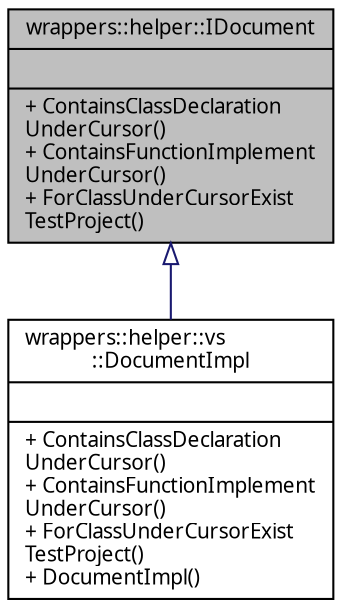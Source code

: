 digraph "wrappers::helper::IDocument"
{
 // INTERACTIVE_SVG=YES
  edge [fontname="Verdana",fontsize="10",labelfontname="Verdana",labelfontsize="10"];
  node [fontname="Verdana",fontsize="10",shape=record];
  Node1 [label="{wrappers::helper::IDocument\n||+ ContainsClassDeclaration\lUnderCursor()\l+ ContainsFunctionImplement\lUnderCursor()\l+ ForClassUnderCursorExist\lTestProject()\l}",height=0.2,width=0.4,color="black", fillcolor="grey75", style="filled", fontcolor="black"];
  Node1 -> Node2 [dir="back",color="midnightblue",fontsize="10",style="solid",arrowtail="onormal",fontname="Verdana"];
  Node2 [label="{wrappers::helper::vs\l::DocumentImpl\n||+ ContainsClassDeclaration\lUnderCursor()\l+ ContainsFunctionImplement\lUnderCursor()\l+ ForClassUnderCursorExist\lTestProject()\l+ DocumentImpl()\l}",height=0.2,width=0.4,color="black", fillcolor="white", style="filled",URL="$classwrappers_1_1helper_1_1vs_1_1_document_impl.html",tooltip="Класс входит в Проект Helper   Реализация интерфейса для документа. "];
}
